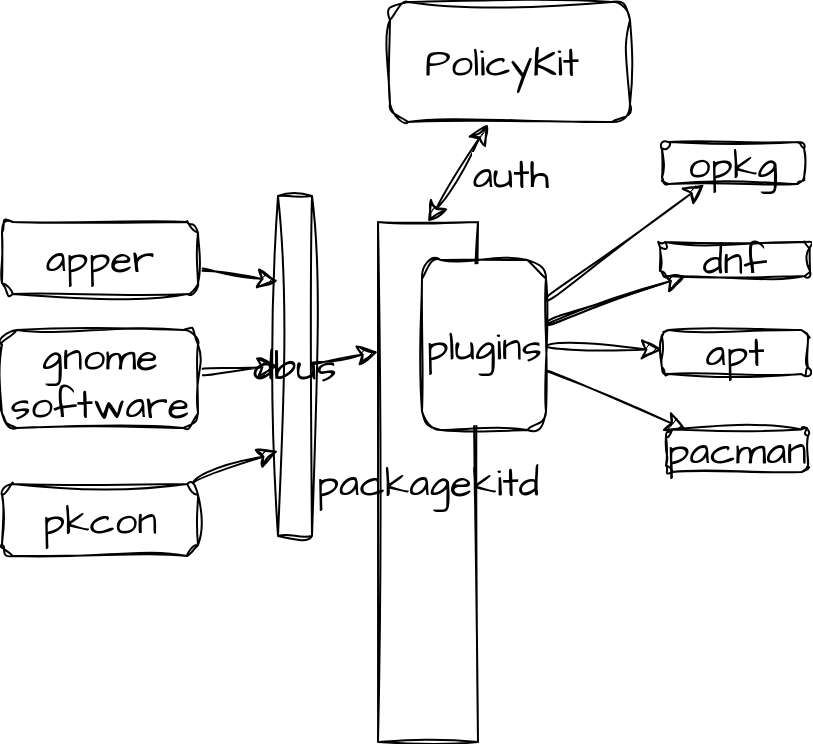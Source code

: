 <mxfile version="22.1.5" type="github">
  <diagram name="第 1 页" id="aEMSDAUqm41HkrmTPTQu">
    <mxGraphModel dx="1186" dy="975" grid="0" gridSize="10" guides="1" tooltips="1" connect="1" arrows="1" fold="1" page="0" pageScale="1" pageWidth="827" pageHeight="1169" math="0" shadow="0">
      <root>
        <mxCell id="0" />
        <mxCell id="1" parent="0" />
        <mxCell id="PNi4up06ztXLm7VJfdX3-1" value="packagekitd" style="rounded=0;whiteSpace=wrap;html=1;sketch=1;hachureGap=4;jiggle=2;curveFitting=1;fontFamily=Architects Daughter;fontSource=https%3A%2F%2Ffonts.googleapis.com%2Fcss%3Ffamily%3DArchitects%2BDaughter;fontSize=20;" vertex="1" parent="1">
          <mxGeometry x="11" y="34" width="50" height="260" as="geometry" />
        </mxCell>
        <mxCell id="PNi4up06ztXLm7VJfdX3-30" style="edgeStyle=none;curved=1;rounded=0;sketch=1;hachureGap=4;jiggle=2;curveFitting=1;orthogonalLoop=1;jettySize=auto;html=1;entryX=0;entryY=0.25;entryDx=0;entryDy=0;fontFamily=Architects Daughter;fontSource=https%3A%2F%2Ffonts.googleapis.com%2Fcss%3Ffamily%3DArchitects%2BDaughter;fontSize=16;startSize=8;endSize=8;" edge="1" parent="1" source="PNi4up06ztXLm7VJfdX3-2" target="PNi4up06ztXLm7VJfdX3-23">
          <mxGeometry relative="1" as="geometry" />
        </mxCell>
        <mxCell id="PNi4up06ztXLm7VJfdX3-2" value="apper" style="rounded=1;whiteSpace=wrap;html=1;sketch=1;hachureGap=4;jiggle=2;curveFitting=1;fontFamily=Architects Daughter;fontSource=https%3A%2F%2Ffonts.googleapis.com%2Fcss%3Ffamily%3DArchitects%2BDaughter;fontSize=20;" vertex="1" parent="1">
          <mxGeometry x="-177" y="34" width="98" height="36" as="geometry" />
        </mxCell>
        <mxCell id="PNi4up06ztXLm7VJfdX3-11" value="" style="edgeStyle=none;curved=1;rounded=0;sketch=1;hachureGap=4;jiggle=2;curveFitting=1;orthogonalLoop=1;jettySize=auto;html=1;fontFamily=Architects Daughter;fontSource=https%3A%2F%2Ffonts.googleapis.com%2Fcss%3Ffamily%3DArchitects%2BDaughter;fontSize=16;startSize=8;endSize=8;" edge="1" parent="1" source="PNi4up06ztXLm7VJfdX3-8" target="PNi4up06ztXLm7VJfdX3-10">
          <mxGeometry relative="1" as="geometry" />
        </mxCell>
        <mxCell id="PNi4up06ztXLm7VJfdX3-13" value="" style="edgeStyle=none;curved=1;rounded=0;sketch=1;hachureGap=4;jiggle=2;curveFitting=1;orthogonalLoop=1;jettySize=auto;html=1;fontFamily=Architects Daughter;fontSource=https%3A%2F%2Ffonts.googleapis.com%2Fcss%3Ffamily%3DArchitects%2BDaughter;fontSize=16;startSize=8;endSize=8;" edge="1" parent="1" source="PNi4up06ztXLm7VJfdX3-8" target="PNi4up06ztXLm7VJfdX3-10">
          <mxGeometry relative="1" as="geometry" />
        </mxCell>
        <mxCell id="PNi4up06ztXLm7VJfdX3-15" value="" style="edgeStyle=none;curved=1;rounded=0;sketch=1;hachureGap=4;jiggle=2;curveFitting=1;orthogonalLoop=1;jettySize=auto;html=1;fontFamily=Architects Daughter;fontSource=https%3A%2F%2Ffonts.googleapis.com%2Fcss%3Ffamily%3DArchitects%2BDaughter;fontSize=16;startSize=8;endSize=8;" edge="1" parent="1" source="PNi4up06ztXLm7VJfdX3-8" target="PNi4up06ztXLm7VJfdX3-14">
          <mxGeometry relative="1" as="geometry" />
        </mxCell>
        <mxCell id="PNi4up06ztXLm7VJfdX3-17" value="" style="edgeStyle=none;curved=1;rounded=0;sketch=1;hachureGap=4;jiggle=2;curveFitting=1;orthogonalLoop=1;jettySize=auto;html=1;fontFamily=Architects Daughter;fontSource=https%3A%2F%2Ffonts.googleapis.com%2Fcss%3Ffamily%3DArchitects%2BDaughter;fontSize=16;startSize=8;endSize=8;" edge="1" parent="1" source="PNi4up06ztXLm7VJfdX3-8" target="PNi4up06ztXLm7VJfdX3-16">
          <mxGeometry relative="1" as="geometry">
            <mxPoint x="103" y="109.996" as="sourcePoint" />
          </mxGeometry>
        </mxCell>
        <mxCell id="PNi4up06ztXLm7VJfdX3-27" value="" style="edgeStyle=none;curved=1;rounded=0;sketch=1;hachureGap=4;jiggle=2;curveFitting=1;orthogonalLoop=1;jettySize=auto;html=1;fontFamily=Architects Daughter;fontSource=https%3A%2F%2Ffonts.googleapis.com%2Fcss%3Ffamily%3DArchitects%2BDaughter;fontSize=16;startSize=8;endSize=8;" edge="1" parent="1" source="PNi4up06ztXLm7VJfdX3-8" target="PNi4up06ztXLm7VJfdX3-26">
          <mxGeometry relative="1" as="geometry" />
        </mxCell>
        <mxCell id="PNi4up06ztXLm7VJfdX3-8" value="plugins" style="rounded=1;whiteSpace=wrap;html=1;sketch=1;hachureGap=4;jiggle=2;curveFitting=1;fontFamily=Architects Daughter;fontSource=https%3A%2F%2Ffonts.googleapis.com%2Fcss%3Ffamily%3DArchitects%2BDaughter;fontSize=20;" vertex="1" parent="1">
          <mxGeometry x="33" y="53" width="62" height="85" as="geometry" />
        </mxCell>
        <mxCell id="PNi4up06ztXLm7VJfdX3-10" value="dnf" style="whiteSpace=wrap;html=1;fontSize=20;fontFamily=Architects Daughter;rounded=1;sketch=1;hachureGap=4;jiggle=2;curveFitting=1;fontSource=https%3A%2F%2Ffonts.googleapis.com%2Fcss%3Ffamily%3DArchitects%2BDaughter;" vertex="1" parent="1">
          <mxGeometry x="152" y="44" width="75" height="17" as="geometry" />
        </mxCell>
        <mxCell id="PNi4up06ztXLm7VJfdX3-14" value="apt" style="whiteSpace=wrap;html=1;fontSize=20;fontFamily=Architects Daughter;rounded=1;sketch=1;hachureGap=4;jiggle=2;curveFitting=1;fontSource=https%3A%2F%2Ffonts.googleapis.com%2Fcss%3Ffamily%3DArchitects%2BDaughter;" vertex="1" parent="1">
          <mxGeometry x="153" y="88" width="73" height="22" as="geometry" />
        </mxCell>
        <mxCell id="PNi4up06ztXLm7VJfdX3-16" value="pacman" style="whiteSpace=wrap;html=1;fontSize=20;fontFamily=Architects Daughter;rounded=1;sketch=1;hachureGap=4;jiggle=2;curveFitting=1;fontSource=https%3A%2F%2Ffonts.googleapis.com%2Fcss%3Ffamily%3DArchitects%2BDaughter;" vertex="1" parent="1">
          <mxGeometry x="155" y="137.71" width="71" height="21.29" as="geometry" />
        </mxCell>
        <mxCell id="PNi4up06ztXLm7VJfdX3-18" value="PolicyKit&amp;nbsp;" style="rounded=1;whiteSpace=wrap;html=1;sketch=1;hachureGap=4;jiggle=2;curveFitting=1;fontFamily=Architects Daughter;fontSource=https%3A%2F%2Ffonts.googleapis.com%2Fcss%3Ffamily%3DArchitects%2BDaughter;fontSize=20;" vertex="1" parent="1">
          <mxGeometry x="17" y="-76" width="120" height="60" as="geometry" />
        </mxCell>
        <mxCell id="PNi4up06ztXLm7VJfdX3-19" style="edgeStyle=none;curved=1;rounded=0;sketch=1;hachureGap=4;jiggle=2;curveFitting=1;orthogonalLoop=1;jettySize=auto;html=1;entryX=0.408;entryY=1.017;entryDx=0;entryDy=0;entryPerimeter=0;fontFamily=Architects Daughter;fontSource=https%3A%2F%2Ffonts.googleapis.com%2Fcss%3Ffamily%3DArchitects%2BDaughter;fontSize=16;startSize=8;endSize=8;startArrow=classic;startFill=1;exitX=0.5;exitY=0;exitDx=0;exitDy=0;" edge="1" parent="1" source="PNi4up06ztXLm7VJfdX3-1" target="PNi4up06ztXLm7VJfdX3-18">
          <mxGeometry relative="1" as="geometry" />
        </mxCell>
        <mxCell id="PNi4up06ztXLm7VJfdX3-20" value="auth" style="edgeLabel;html=1;align=center;verticalAlign=middle;resizable=0;points=[];fontSize=20;fontFamily=Architects Daughter;" vertex="1" connectable="0" parent="PNi4up06ztXLm7VJfdX3-19">
          <mxGeometry x="0.03" y="-23" relative="1" as="geometry">
            <mxPoint x="6" y="-11" as="offset" />
          </mxGeometry>
        </mxCell>
        <mxCell id="PNi4up06ztXLm7VJfdX3-33" style="edgeStyle=none;curved=1;rounded=0;sketch=1;hachureGap=4;jiggle=2;curveFitting=1;orthogonalLoop=1;jettySize=auto;html=1;entryX=0;entryY=0.25;entryDx=0;entryDy=0;fontFamily=Architects Daughter;fontSource=https%3A%2F%2Ffonts.googleapis.com%2Fcss%3Ffamily%3DArchitects%2BDaughter;fontSize=16;startSize=8;endSize=8;" edge="1" parent="1" source="PNi4up06ztXLm7VJfdX3-23" target="PNi4up06ztXLm7VJfdX3-1">
          <mxGeometry relative="1" as="geometry" />
        </mxCell>
        <mxCell id="PNi4up06ztXLm7VJfdX3-23" value="dbus" style="rounded=0;whiteSpace=wrap;html=1;sketch=1;hachureGap=4;jiggle=2;curveFitting=1;fontFamily=Architects Daughter;fontSource=https%3A%2F%2Ffonts.googleapis.com%2Fcss%3Ffamily%3DArchitects%2BDaughter;fontSize=20;" vertex="1" parent="1">
          <mxGeometry x="-39" y="21" width="17" height="170" as="geometry" />
        </mxCell>
        <mxCell id="PNi4up06ztXLm7VJfdX3-31" style="edgeStyle=none;curved=1;rounded=0;sketch=1;hachureGap=4;jiggle=2;curveFitting=1;orthogonalLoop=1;jettySize=auto;html=1;entryX=0;entryY=0.5;entryDx=0;entryDy=0;fontFamily=Architects Daughter;fontSource=https%3A%2F%2Ffonts.googleapis.com%2Fcss%3Ffamily%3DArchitects%2BDaughter;fontSize=16;startSize=8;endSize=8;" edge="1" parent="1" source="PNi4up06ztXLm7VJfdX3-24" target="PNi4up06ztXLm7VJfdX3-23">
          <mxGeometry relative="1" as="geometry" />
        </mxCell>
        <mxCell id="PNi4up06ztXLm7VJfdX3-24" value="gnome software" style="rounded=1;whiteSpace=wrap;html=1;sketch=1;hachureGap=4;jiggle=2;curveFitting=1;fontFamily=Architects Daughter;fontSource=https%3A%2F%2Ffonts.googleapis.com%2Fcss%3Ffamily%3DArchitects%2BDaughter;fontSize=20;" vertex="1" parent="1">
          <mxGeometry x="-177" y="88" width="98" height="49" as="geometry" />
        </mxCell>
        <mxCell id="PNi4up06ztXLm7VJfdX3-32" style="edgeStyle=none;curved=1;rounded=0;sketch=1;hachureGap=4;jiggle=2;curveFitting=1;orthogonalLoop=1;jettySize=auto;html=1;entryX=0;entryY=0.75;entryDx=0;entryDy=0;fontFamily=Architects Daughter;fontSource=https%3A%2F%2Ffonts.googleapis.com%2Fcss%3Ffamily%3DArchitects%2BDaughter;fontSize=16;startSize=8;endSize=8;" edge="1" parent="1" source="PNi4up06ztXLm7VJfdX3-25" target="PNi4up06ztXLm7VJfdX3-23">
          <mxGeometry relative="1" as="geometry" />
        </mxCell>
        <mxCell id="PNi4up06ztXLm7VJfdX3-25" value="pkcon" style="rounded=1;whiteSpace=wrap;html=1;sketch=1;hachureGap=4;jiggle=2;curveFitting=1;fontFamily=Architects Daughter;fontSource=https%3A%2F%2Ffonts.googleapis.com%2Fcss%3Ffamily%3DArchitects%2BDaughter;fontSize=20;" vertex="1" parent="1">
          <mxGeometry x="-177" y="165" width="98" height="36" as="geometry" />
        </mxCell>
        <mxCell id="PNi4up06ztXLm7VJfdX3-26" value="opkg" style="whiteSpace=wrap;html=1;fontSize=20;fontFamily=Architects Daughter;rounded=1;sketch=1;hachureGap=4;jiggle=2;curveFitting=1;fontSource=https%3A%2F%2Ffonts.googleapis.com%2Fcss%3Ffamily%3DArchitects%2BDaughter;" vertex="1" parent="1">
          <mxGeometry x="153" y="-6" width="71" height="21" as="geometry" />
        </mxCell>
      </root>
    </mxGraphModel>
  </diagram>
</mxfile>
